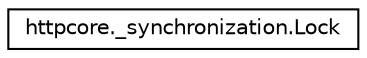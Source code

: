 digraph "Graphical Class Hierarchy"
{
 // LATEX_PDF_SIZE
  edge [fontname="Helvetica",fontsize="10",labelfontname="Helvetica",labelfontsize="10"];
  node [fontname="Helvetica",fontsize="10",shape=record];
  rankdir="LR";
  Node0 [label="httpcore._synchronization.Lock",height=0.2,width=0.4,color="black", fillcolor="white", style="filled",URL="$classhttpcore_1_1__synchronization_1_1Lock.html",tooltip=" "];
}

